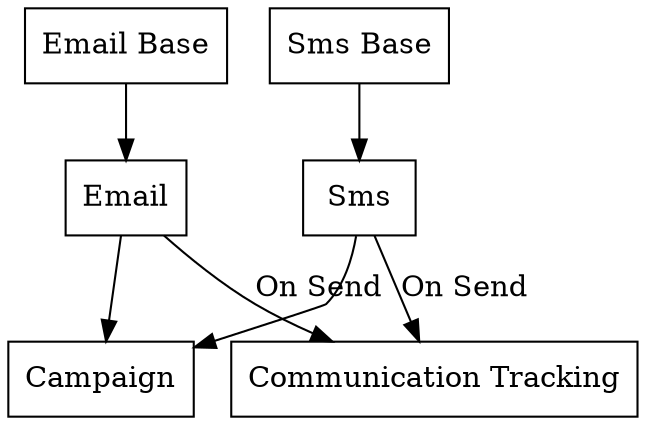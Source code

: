 /*
	Communications In The Bz Repo
*/

digraph email
{
	node [color="black", shape="rectangle"]

	"Email Base" -> "Email"
	"Email" -> "Campaign"

	"Sms Base" -> "Sms"
	"Sms" -> "Campaign"

	"Email" -> "Communication Tracking" [label="On Send"]
	"Sms" -> "Communication Tracking" [label="On Send"]
}
